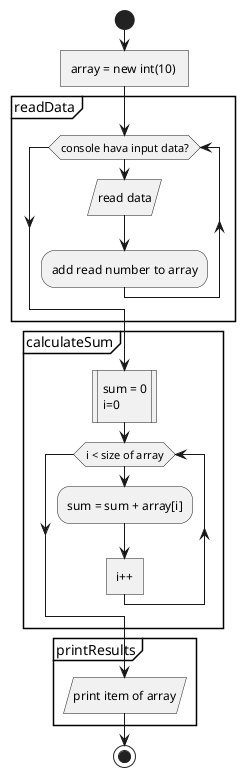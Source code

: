 @startuml

start
:array = new int(10) ]

partition readData {
	while (console hava input data?)
		:read data/
		:add read number to array;
	endwhile
}

partition calculateSum {
	:sum = 0
	i=0|
	while(i < size of array)  
	:sum = sum + array[i];
	:i++]
	endwhile
}

partition printResults {
	:print item of array/
}

stop
@enduml
